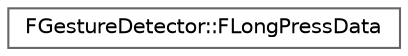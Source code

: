 digraph "Graphical Class Hierarchy"
{
 // INTERACTIVE_SVG=YES
 // LATEX_PDF_SIZE
  bgcolor="transparent";
  edge [fontname=Helvetica,fontsize=10,labelfontname=Helvetica,labelfontsize=10];
  node [fontname=Helvetica,fontsize=10,shape=box,height=0.2,width=0.4];
  rankdir="LR";
  Node0 [id="Node000000",label="FGestureDetector::FLongPressData",height=0.2,width=0.4,color="grey40", fillcolor="white", style="filled",URL="$d1/d48/structFGestureDetector_1_1FLongPressData.html",tooltip=" "];
}
